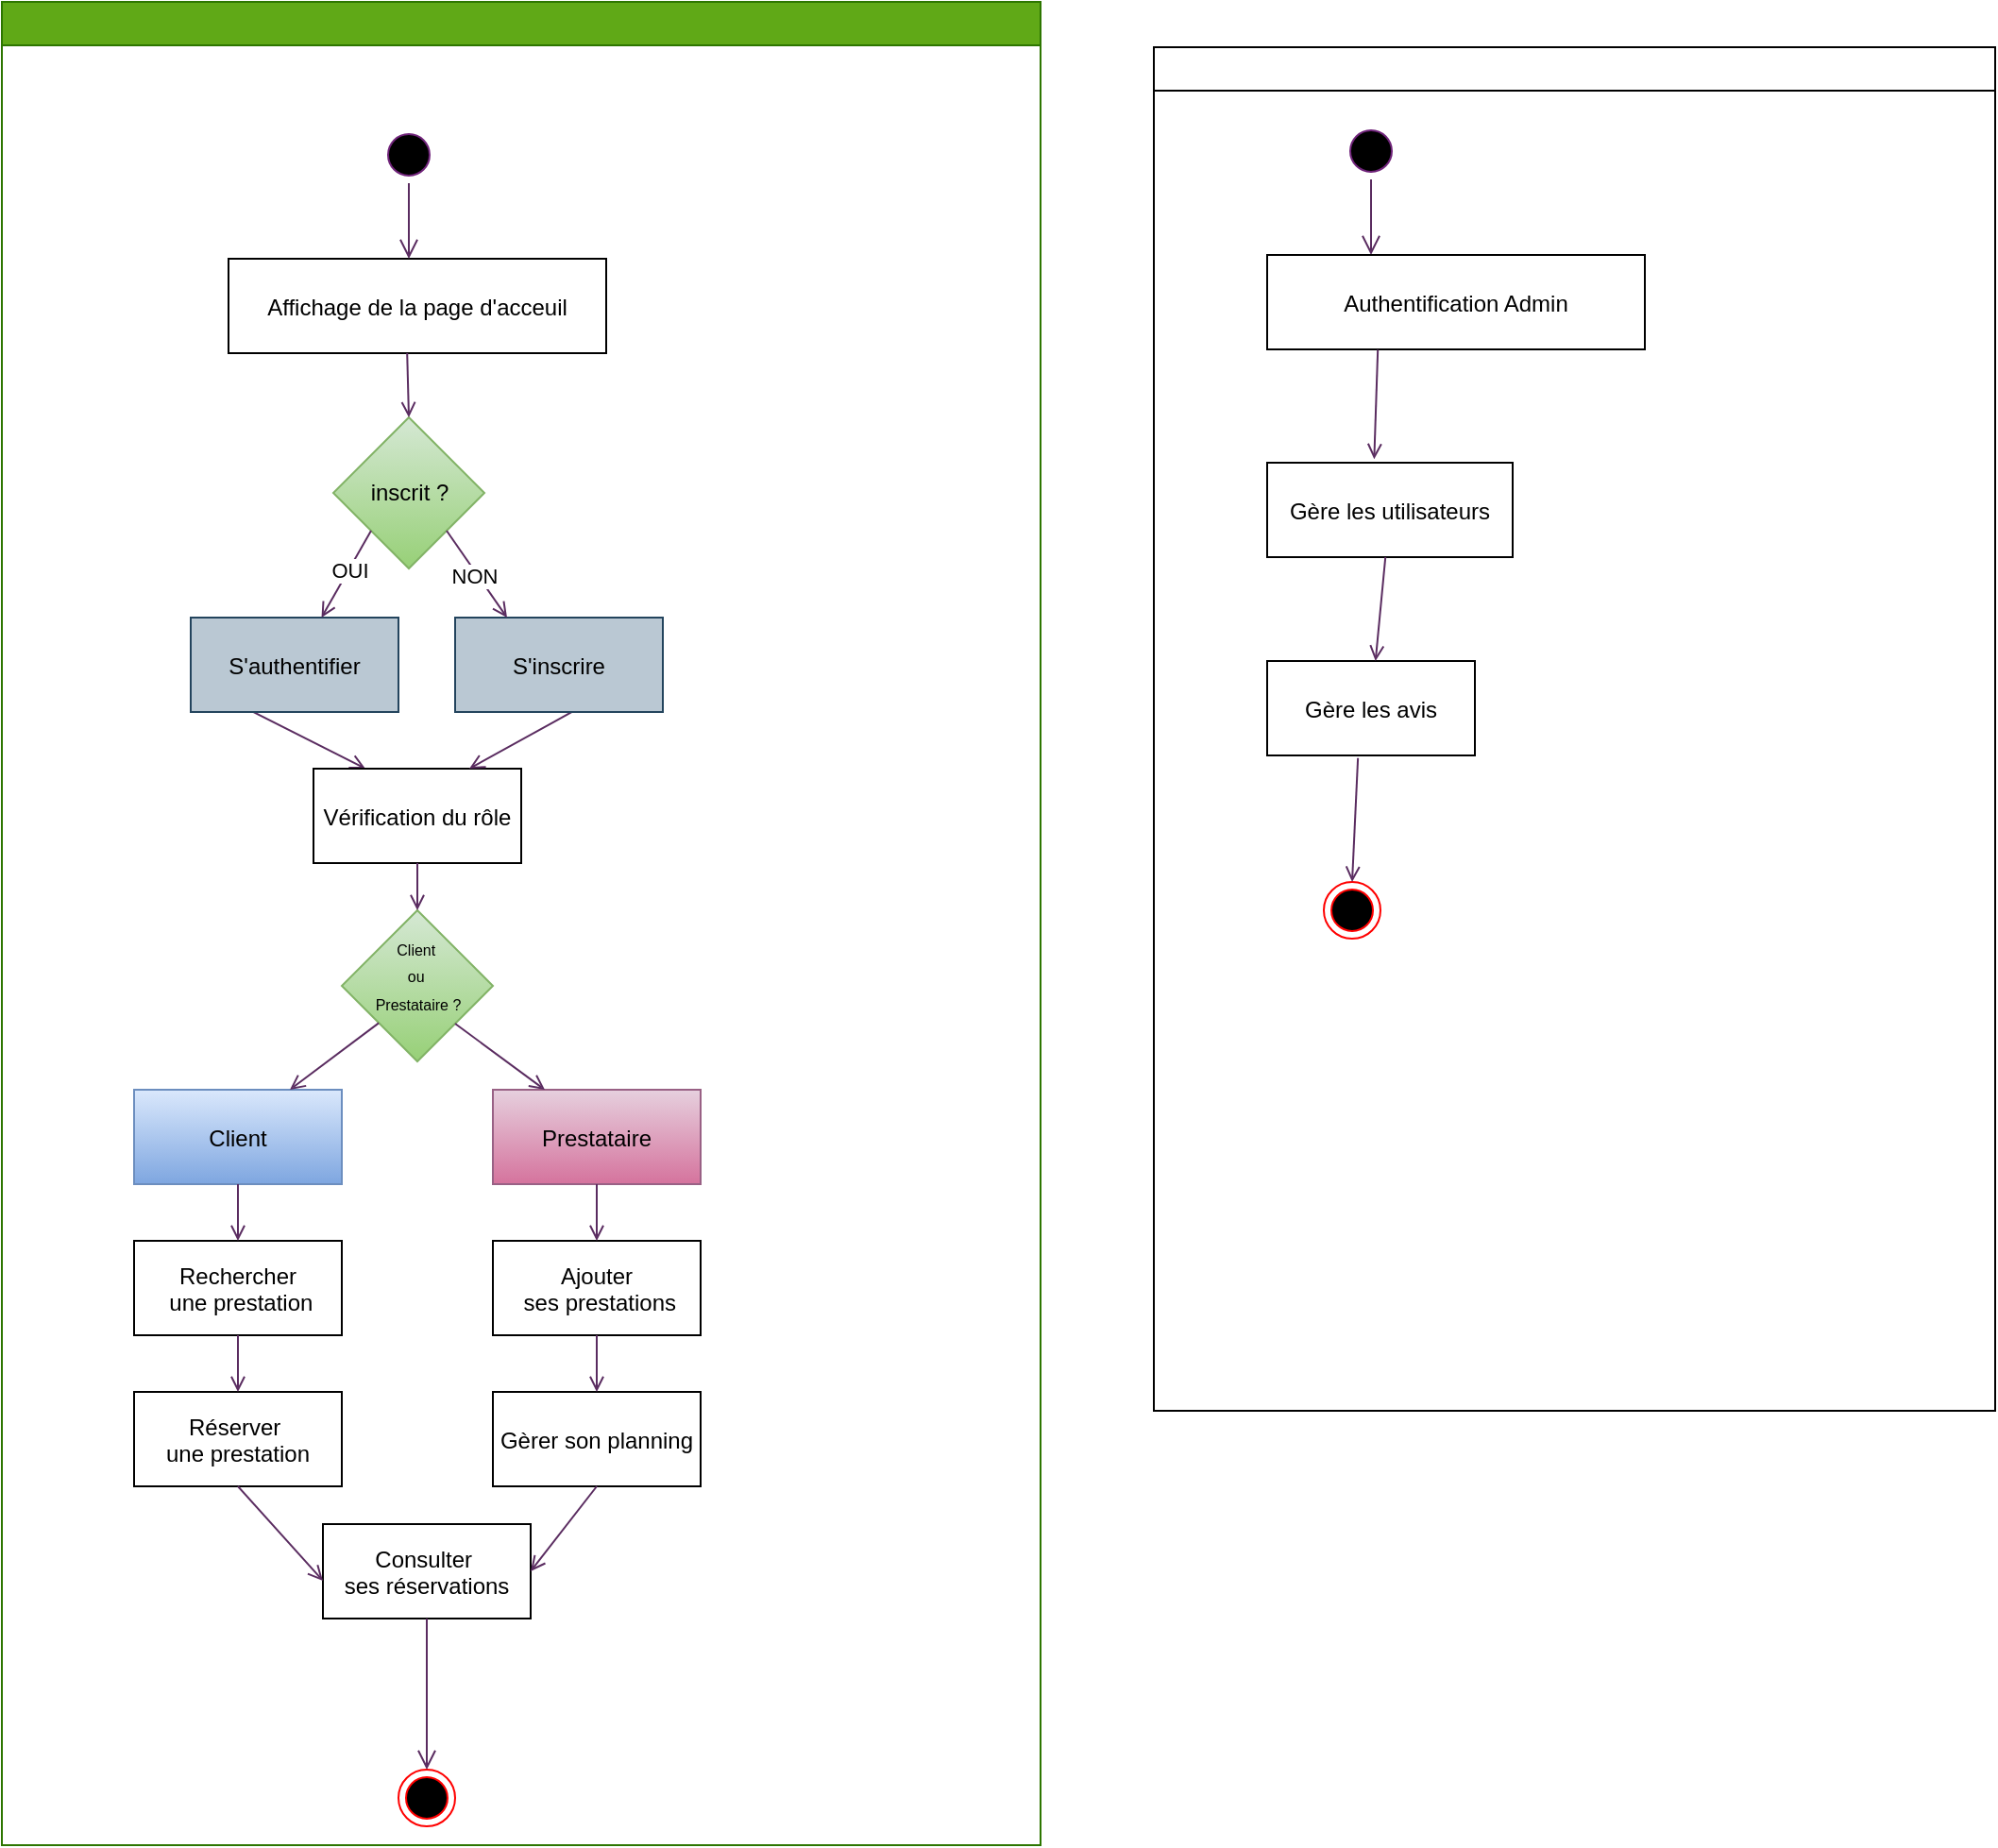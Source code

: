 <mxfile version="26.0.16">
  <diagram name="Page-1" id="e7e014a7-5840-1c2e-5031-d8a46d1fe8dd">
    <mxGraphModel dx="572" dy="422" grid="1" gridSize="10" guides="1" tooltips="1" connect="1" arrows="1" fold="1" page="1" pageScale="1" pageWidth="1169" pageHeight="826" background="none" math="0" shadow="0">
      <root>
        <mxCell id="0" />
        <mxCell id="1" parent="0" />
        <mxCell id="2" value="" style="swimlane;whiteSpace=wrap;startSize=23;container=0;fillColor=#60a917;fontColor=#ffffff;strokeColor=#2D7600;" parent="1" vertex="1">
          <mxGeometry x="60" y="104" width="550" height="976" as="geometry" />
        </mxCell>
        <mxCell id="DCLI6a6yuXCAleuS0Zk2-59" value="" style="endArrow=open;strokeColor=light-dark(#5a2c60, #ff9090);endFill=1;rounded=0;exitX=0.28;exitY=0.976;exitDx=0;exitDy=0;exitPerimeter=0;entryX=0.25;entryY=0;entryDx=0;entryDy=0;" edge="1" parent="2" source="10" target="DCLI6a6yuXCAleuS0Zk2-61">
          <mxGeometry relative="1" as="geometry">
            <mxPoint x="130" y="376" as="sourcePoint" />
            <mxPoint x="130" y="416" as="targetPoint" />
          </mxGeometry>
        </mxCell>
        <mxCell id="DCLI6a6yuXCAleuS0Zk2-61" value="Vérification du rôle" style="container=0;" vertex="1" parent="2">
          <mxGeometry x="165" y="406" width="110" height="50" as="geometry" />
        </mxCell>
        <mxCell id="DCLI6a6yuXCAleuS0Zk2-62" value="" style="endArrow=open;strokeColor=light-dark(#5a2c60, #ff9090);endFill=1;rounded=0;exitX=0.581;exitY=0.977;exitDx=0;exitDy=0;exitPerimeter=0;entryX=0.75;entryY=0;entryDx=0;entryDy=0;" edge="1" parent="2" source="DCLI6a6yuXCAleuS0Zk2-58" target="DCLI6a6yuXCAleuS0Zk2-61">
          <mxGeometry relative="1" as="geometry">
            <mxPoint x="310" y="427" as="sourcePoint" />
            <mxPoint x="310" y="406" as="targetPoint" />
          </mxGeometry>
        </mxCell>
        <mxCell id="DCLI6a6yuXCAleuS0Zk2-54" value="inscrit ?" style="rhombus;whiteSpace=wrap;html=1;container=0;fillColor=#d5e8d4;strokeColor=#82b366;gradientColor=#97d077;" vertex="1" parent="2">
          <mxGeometry x="175.5" y="220" width="80" height="80" as="geometry" />
        </mxCell>
        <mxCell id="10" value="S&#39;authentifier" style="container=0;fillColor=#bac8d3;strokeColor=#23445d;" parent="2" vertex="1">
          <mxGeometry x="100" y="326" width="110" height="50" as="geometry" />
        </mxCell>
        <mxCell id="11" value="" style="endArrow=open;strokeColor=light-dark(#5a2c60, #ff9090);endFill=1;rounded=0;exitX=0;exitY=1;exitDx=0;exitDy=0;" parent="2" source="DCLI6a6yuXCAleuS0Zk2-54" target="10" edge="1">
          <mxGeometry relative="1" as="geometry">
            <mxPoint x="168.81" y="294.0" as="sourcePoint" />
          </mxGeometry>
        </mxCell>
        <mxCell id="DCLI6a6yuXCAleuS0Zk2-56" value="OUI" style="edgeLabel;html=1;align=center;verticalAlign=middle;resizable=0;points=[];container=0;" vertex="1" connectable="0" parent="11">
          <mxGeometry x="-0.029" y="1" relative="1" as="geometry">
            <mxPoint y="-2" as="offset" />
          </mxGeometry>
        </mxCell>
        <mxCell id="DCLI6a6yuXCAleuS0Zk2-58" value="S&#39;inscrire" style="container=0;fillColor=#bac8d3;strokeColor=#23445d;" vertex="1" parent="2">
          <mxGeometry x="240" y="326" width="110" height="50" as="geometry" />
        </mxCell>
        <mxCell id="DCLI6a6yuXCAleuS0Zk2-55" value="" style="endArrow=open;strokeColor=light-dark(#5a2c60, #ff9090);endFill=1;rounded=0;exitX=1;exitY=1;exitDx=0;exitDy=0;entryX=0.25;entryY=0;entryDx=0;entryDy=0;" edge="1" parent="2" source="DCLI6a6yuXCAleuS0Zk2-54" target="DCLI6a6yuXCAleuS0Zk2-58">
          <mxGeometry relative="1" as="geometry">
            <mxPoint x="267" y="326" as="sourcePoint" />
            <mxPoint x="305.5" y="376" as="targetPoint" />
          </mxGeometry>
        </mxCell>
        <mxCell id="DCLI6a6yuXCAleuS0Zk2-57" value="NON" style="edgeLabel;html=1;align=center;verticalAlign=middle;resizable=0;points=[];container=0;" vertex="1" connectable="0" parent="DCLI6a6yuXCAleuS0Zk2-55">
          <mxGeometry x="-0.017" y="-2" relative="1" as="geometry">
            <mxPoint as="offset" />
          </mxGeometry>
        </mxCell>
        <mxCell id="DCLI6a6yuXCAleuS0Zk2-67" value="" style="rhombus;whiteSpace=wrap;html=1;container=0;fillColor=#d5e8d4;gradientColor=#97d077;strokeColor=#82b366;" vertex="1" parent="2">
          <mxGeometry x="180" y="481" width="80" height="80" as="geometry" />
        </mxCell>
        <mxCell id="DCLI6a6yuXCAleuS0Zk2-68" value="" style="endArrow=open;strokeColor=light-dark(#5a2c60, #ff9090);endFill=1;rounded=0;exitX=0.5;exitY=1;exitDx=0;exitDy=0;entryX=0.5;entryY=0;entryDx=0;entryDy=0;" edge="1" parent="2" source="DCLI6a6yuXCAleuS0Zk2-61" target="DCLI6a6yuXCAleuS0Zk2-67">
          <mxGeometry relative="1" as="geometry">
            <mxPoint x="318" y="386" as="sourcePoint" />
            <mxPoint x="320" y="426" as="targetPoint" />
          </mxGeometry>
        </mxCell>
        <mxCell id="DCLI6a6yuXCAleuS0Zk2-66" value="&lt;font style=&quot;font-size: 8px;&quot;&gt;Client&amp;nbsp;&lt;/font&gt;&lt;div&gt;&lt;font style=&quot;font-size: 8px;&quot;&gt;ou&amp;nbsp;&lt;/font&gt;&lt;/div&gt;&lt;div&gt;&lt;font style=&quot;font-size: 8px;&quot;&gt;Prestataire ?&lt;/font&gt;&lt;/div&gt;" style="text;html=1;align=center;verticalAlign=middle;whiteSpace=wrap;rounded=0;" vertex="1" parent="2">
          <mxGeometry x="187.75" y="490" width="64.5" height="50" as="geometry" />
        </mxCell>
        <mxCell id="7" value="Affichage de la page d&#39;acceuil" style="container=0;" parent="2" vertex="1">
          <mxGeometry x="120" y="136" width="200" height="50" as="geometry" />
        </mxCell>
        <mxCell id="9" value="" style="endArrow=open;strokeColor=light-dark(#5a2c60, #ff9090);endFill=1;rounded=0;exitX=0.473;exitY=1;exitDx=0;exitDy=0;exitPerimeter=0;entryX=0.5;entryY=0;entryDx=0;entryDy=0;" parent="2" source="7" target="DCLI6a6yuXCAleuS0Zk2-54" edge="1">
          <mxGeometry relative="1" as="geometry">
            <mxPoint x="229" y="216" as="targetPoint" />
          </mxGeometry>
        </mxCell>
        <mxCell id="5" value="" style="ellipse;shape=startState;fillColor=#000000;strokeColor=light-dark(#70247a, #FF9090);container=0;" parent="2" vertex="1">
          <mxGeometry x="200.5" y="66" width="30" height="30" as="geometry" />
        </mxCell>
        <mxCell id="6" value="" style="edgeStyle=elbowEdgeStyle;elbow=horizontal;verticalAlign=bottom;endArrow=open;endSize=8;strokeColor=light-dark(#5a2c60, #ff9090);endFill=1;rounded=0" parent="2" source="5" target="7" edge="1">
          <mxGeometry x="160" y="64" as="geometry">
            <mxPoint x="175" y="134" as="targetPoint" />
          </mxGeometry>
        </mxCell>
        <mxCell id="DCLI6a6yuXCAleuS0Zk2-41" value="" style="ellipse;html=1;shape=endState;fillColor=#000000;strokeColor=#ff0000;container=0;" vertex="1" parent="2">
          <mxGeometry x="210" y="936" width="30" height="30" as="geometry" />
        </mxCell>
        <mxCell id="DCLI6a6yuXCAleuS0Zk2-69" value="Client" style="container=0;fillColor=#dae8fc;gradientColor=#7ea6e0;strokeColor=#6c8ebf;" vertex="1" parent="2">
          <mxGeometry x="70" y="576" width="110" height="50" as="geometry" />
        </mxCell>
        <mxCell id="DCLI6a6yuXCAleuS0Zk2-70" value="Prestataire" style="container=0;fillColor=#e6d0de;gradientColor=#d5739d;strokeColor=#996185;" vertex="1" parent="2">
          <mxGeometry x="260" y="576" width="110" height="50" as="geometry" />
        </mxCell>
        <mxCell id="DCLI6a6yuXCAleuS0Zk2-71" value="Rechercher&#xa; une prestation" style="container=0;" vertex="1" parent="2">
          <mxGeometry x="70" y="656" width="110" height="50" as="geometry" />
        </mxCell>
        <mxCell id="DCLI6a6yuXCAleuS0Zk2-72" value="Ajouter&#xa; ses prestations" style="container=0;" vertex="1" parent="2">
          <mxGeometry x="260" y="656" width="110" height="50" as="geometry" />
        </mxCell>
        <mxCell id="DCLI6a6yuXCAleuS0Zk2-73" value="Réserver &#xa;une prestation" style="container=0;" vertex="1" parent="2">
          <mxGeometry x="70" y="736" width="110" height="50" as="geometry" />
        </mxCell>
        <mxCell id="DCLI6a6yuXCAleuS0Zk2-74" value="Gèrer son planning" style="container=0;" vertex="1" parent="2">
          <mxGeometry x="260" y="736" width="110" height="50" as="geometry" />
        </mxCell>
        <mxCell id="DCLI6a6yuXCAleuS0Zk2-75" value="Consulter &#xa;ses réservations" style="container=0;" vertex="1" parent="2">
          <mxGeometry x="170" y="806" width="110" height="50" as="geometry" />
        </mxCell>
        <mxCell id="DCLI6a6yuXCAleuS0Zk2-77" value="" style="endArrow=open;strokeColor=light-dark(#5a2c60, #ff9090);endFill=1;rounded=0;exitX=0.183;exitY=1.014;exitDx=0;exitDy=0;entryX=0.75;entryY=0;entryDx=0;entryDy=0;exitPerimeter=0;" edge="1" parent="2" source="DCLI6a6yuXCAleuS0Zk2-66" target="DCLI6a6yuXCAleuS0Zk2-69">
          <mxGeometry relative="1" as="geometry">
            <mxPoint x="230" y="466" as="sourcePoint" />
            <mxPoint x="230" y="491" as="targetPoint" />
          </mxGeometry>
        </mxCell>
        <mxCell id="DCLI6a6yuXCAleuS0Zk2-78" value="" style="endArrow=open;strokeColor=light-dark(#5a2c60, #ff9090);endFill=1;rounded=0;exitX=1;exitY=1;exitDx=0;exitDy=0;entryX=0.25;entryY=0;entryDx=0;entryDy=0;" edge="1" parent="2" source="DCLI6a6yuXCAleuS0Zk2-67" target="DCLI6a6yuXCAleuS0Zk2-70">
          <mxGeometry relative="1" as="geometry">
            <mxPoint x="210" y="551" as="sourcePoint" />
            <mxPoint x="163" y="586" as="targetPoint" />
          </mxGeometry>
        </mxCell>
        <mxCell id="DCLI6a6yuXCAleuS0Zk2-79" value="" style="endArrow=open;strokeColor=light-dark(#5a2c60, #ff9090);endFill=1;rounded=0;exitX=0.5;exitY=1;exitDx=0;exitDy=0;entryX=0.5;entryY=0;entryDx=0;entryDy=0;" edge="1" parent="2" source="DCLI6a6yuXCAleuS0Zk2-69" target="DCLI6a6yuXCAleuS0Zk2-71">
          <mxGeometry relative="1" as="geometry">
            <mxPoint x="210" y="551" as="sourcePoint" />
            <mxPoint x="163" y="586" as="targetPoint" />
          </mxGeometry>
        </mxCell>
        <mxCell id="DCLI6a6yuXCAleuS0Zk2-80" value="" style="endArrow=open;strokeColor=light-dark(#5a2c60, #ff9090);endFill=1;rounded=0;exitX=0.5;exitY=1;exitDx=0;exitDy=0;entryX=0.5;entryY=0;entryDx=0;entryDy=0;" edge="1" parent="2" source="DCLI6a6yuXCAleuS0Zk2-71" target="DCLI6a6yuXCAleuS0Zk2-73">
          <mxGeometry relative="1" as="geometry">
            <mxPoint x="135" y="636" as="sourcePoint" />
            <mxPoint x="135" y="666" as="targetPoint" />
          </mxGeometry>
        </mxCell>
        <mxCell id="DCLI6a6yuXCAleuS0Zk2-81" value="" style="endArrow=open;strokeColor=light-dark(#5a2c60, #ff9090);endFill=1;rounded=0;exitX=0.5;exitY=1;exitDx=0;exitDy=0;entryX=0;entryY=0.6;entryDx=0;entryDy=0;entryPerimeter=0;" edge="1" parent="2" source="DCLI6a6yuXCAleuS0Zk2-73" target="DCLI6a6yuXCAleuS0Zk2-75">
          <mxGeometry relative="1" as="geometry">
            <mxPoint x="145" y="646" as="sourcePoint" />
            <mxPoint x="145" y="676" as="targetPoint" />
          </mxGeometry>
        </mxCell>
        <mxCell id="DCLI6a6yuXCAleuS0Zk2-82" value="" style="endArrow=open;strokeColor=light-dark(#5a2c60, #ff9090);endFill=1;rounded=0;exitX=0.5;exitY=1;exitDx=0;exitDy=0;" edge="1" parent="2" source="DCLI6a6yuXCAleuS0Zk2-70" target="DCLI6a6yuXCAleuS0Zk2-72">
          <mxGeometry relative="1" as="geometry">
            <mxPoint x="155" y="656" as="sourcePoint" />
            <mxPoint x="155" y="686" as="targetPoint" />
          </mxGeometry>
        </mxCell>
        <mxCell id="DCLI6a6yuXCAleuS0Zk2-83" value="" style="endArrow=open;strokeColor=light-dark(#5a2c60, #ff9090);endFill=1;rounded=0;exitX=0.5;exitY=1;exitDx=0;exitDy=0;entryX=0.5;entryY=0;entryDx=0;entryDy=0;" edge="1" parent="2" source="DCLI6a6yuXCAleuS0Zk2-72" target="DCLI6a6yuXCAleuS0Zk2-74">
          <mxGeometry relative="1" as="geometry">
            <mxPoint x="325" y="636" as="sourcePoint" />
            <mxPoint x="325" y="666" as="targetPoint" />
          </mxGeometry>
        </mxCell>
        <mxCell id="DCLI6a6yuXCAleuS0Zk2-84" value="" style="endArrow=open;strokeColor=light-dark(#5a2c60, #ff9090);endFill=1;rounded=0;exitX=0.5;exitY=1;exitDx=0;exitDy=0;entryX=1;entryY=0.5;entryDx=0;entryDy=0;" edge="1" parent="2" source="DCLI6a6yuXCAleuS0Zk2-74" target="DCLI6a6yuXCAleuS0Zk2-75">
          <mxGeometry relative="1" as="geometry">
            <mxPoint x="135" y="796" as="sourcePoint" />
            <mxPoint x="180" y="846" as="targetPoint" />
          </mxGeometry>
        </mxCell>
        <mxCell id="DCLI6a6yuXCAleuS0Zk2-85" value="" style="edgeStyle=elbowEdgeStyle;elbow=horizontal;verticalAlign=bottom;endArrow=open;endSize=8;strokeColor=light-dark(#5a2c60, #ff9090);endFill=1;rounded=0;exitX=0.5;exitY=1;exitDx=0;exitDy=0;entryX=0.5;entryY=0;entryDx=0;entryDy=0;" edge="1" parent="2" source="DCLI6a6yuXCAleuS0Zk2-75" target="DCLI6a6yuXCAleuS0Zk2-41">
          <mxGeometry x="100" y="-40" as="geometry">
            <mxPoint x="230.5" y="916" as="targetPoint" />
            <mxPoint x="230.5" y="876" as="sourcePoint" />
          </mxGeometry>
        </mxCell>
        <mxCell id="DCLI6a6yuXCAleuS0Zk2-43" value="" style="swimlane;whiteSpace=wrap" vertex="1" parent="1">
          <mxGeometry x="670" y="128" width="445.5" height="722" as="geometry" />
        </mxCell>
        <mxCell id="DCLI6a6yuXCAleuS0Zk2-44" value="" style="ellipse;shape=startState;fillColor=#000000;strokeColor=light-dark(#70247a, #FF9090);" vertex="1" parent="DCLI6a6yuXCAleuS0Zk2-43">
          <mxGeometry x="100" y="40" width="30" height="30" as="geometry" />
        </mxCell>
        <mxCell id="DCLI6a6yuXCAleuS0Zk2-45" value="" style="edgeStyle=elbowEdgeStyle;elbow=horizontal;verticalAlign=bottom;endArrow=open;endSize=8;strokeColor=light-dark(#5a2c60, #ff9090);endFill=1;rounded=0" edge="1" parent="DCLI6a6yuXCAleuS0Zk2-43" source="DCLI6a6yuXCAleuS0Zk2-44" target="DCLI6a6yuXCAleuS0Zk2-46">
          <mxGeometry x="100" y="40" as="geometry">
            <mxPoint x="115" y="110" as="targetPoint" />
          </mxGeometry>
        </mxCell>
        <mxCell id="DCLI6a6yuXCAleuS0Zk2-46" value="Authentification Admin" style="" vertex="1" parent="DCLI6a6yuXCAleuS0Zk2-43">
          <mxGeometry x="60" y="110" width="200" height="50" as="geometry" />
        </mxCell>
        <mxCell id="DCLI6a6yuXCAleuS0Zk2-47" value="Gère les utilisateurs" style="" vertex="1" parent="DCLI6a6yuXCAleuS0Zk2-43">
          <mxGeometry x="60" y="220" width="130" height="50" as="geometry" />
        </mxCell>
        <mxCell id="DCLI6a6yuXCAleuS0Zk2-48" value="" style="endArrow=open;strokeColor=light-dark(#5a2c60, #ff9090);endFill=1;rounded=0;exitX=0.293;exitY=1.004;exitDx=0;exitDy=0;exitPerimeter=0;entryX=0.436;entryY=-0.038;entryDx=0;entryDy=0;entryPerimeter=0;" edge="1" parent="DCLI6a6yuXCAleuS0Zk2-43" source="DCLI6a6yuXCAleuS0Zk2-46" target="DCLI6a6yuXCAleuS0Zk2-47">
          <mxGeometry relative="1" as="geometry" />
        </mxCell>
        <mxCell id="DCLI6a6yuXCAleuS0Zk2-49" value="Gère les avis" style="" vertex="1" parent="DCLI6a6yuXCAleuS0Zk2-43">
          <mxGeometry x="60" y="325" width="110" height="50" as="geometry" />
        </mxCell>
        <mxCell id="DCLI6a6yuXCAleuS0Zk2-50" value="" style="endArrow=open;strokeColor=light-dark(#5a2c60, #ff9090);endFill=1;rounded=0" edge="1" parent="DCLI6a6yuXCAleuS0Zk2-43" source="DCLI6a6yuXCAleuS0Zk2-47" target="DCLI6a6yuXCAleuS0Zk2-49">
          <mxGeometry relative="1" as="geometry" />
        </mxCell>
        <mxCell id="DCLI6a6yuXCAleuS0Zk2-51" value="" style="ellipse;html=1;shape=endState;fillColor=#000000;strokeColor=#ff0000;" vertex="1" parent="DCLI6a6yuXCAleuS0Zk2-43">
          <mxGeometry x="90" y="442" width="30" height="30" as="geometry" />
        </mxCell>
        <mxCell id="DCLI6a6yuXCAleuS0Zk2-52" value="" style="endArrow=open;strokeColor=light-dark(#5a2c60, #ff9090);endFill=1;rounded=0;exitX=0.437;exitY=1.027;exitDx=0;exitDy=0;exitPerimeter=0;entryX=0.5;entryY=0;entryDx=0;entryDy=0;" edge="1" parent="DCLI6a6yuXCAleuS0Zk2-43" source="DCLI6a6yuXCAleuS0Zk2-49" target="DCLI6a6yuXCAleuS0Zk2-51">
          <mxGeometry relative="1" as="geometry">
            <mxPoint x="118" y="462" as="sourcePoint" />
            <mxPoint x="112" y="517" as="targetPoint" />
          </mxGeometry>
        </mxCell>
      </root>
    </mxGraphModel>
  </diagram>
</mxfile>
